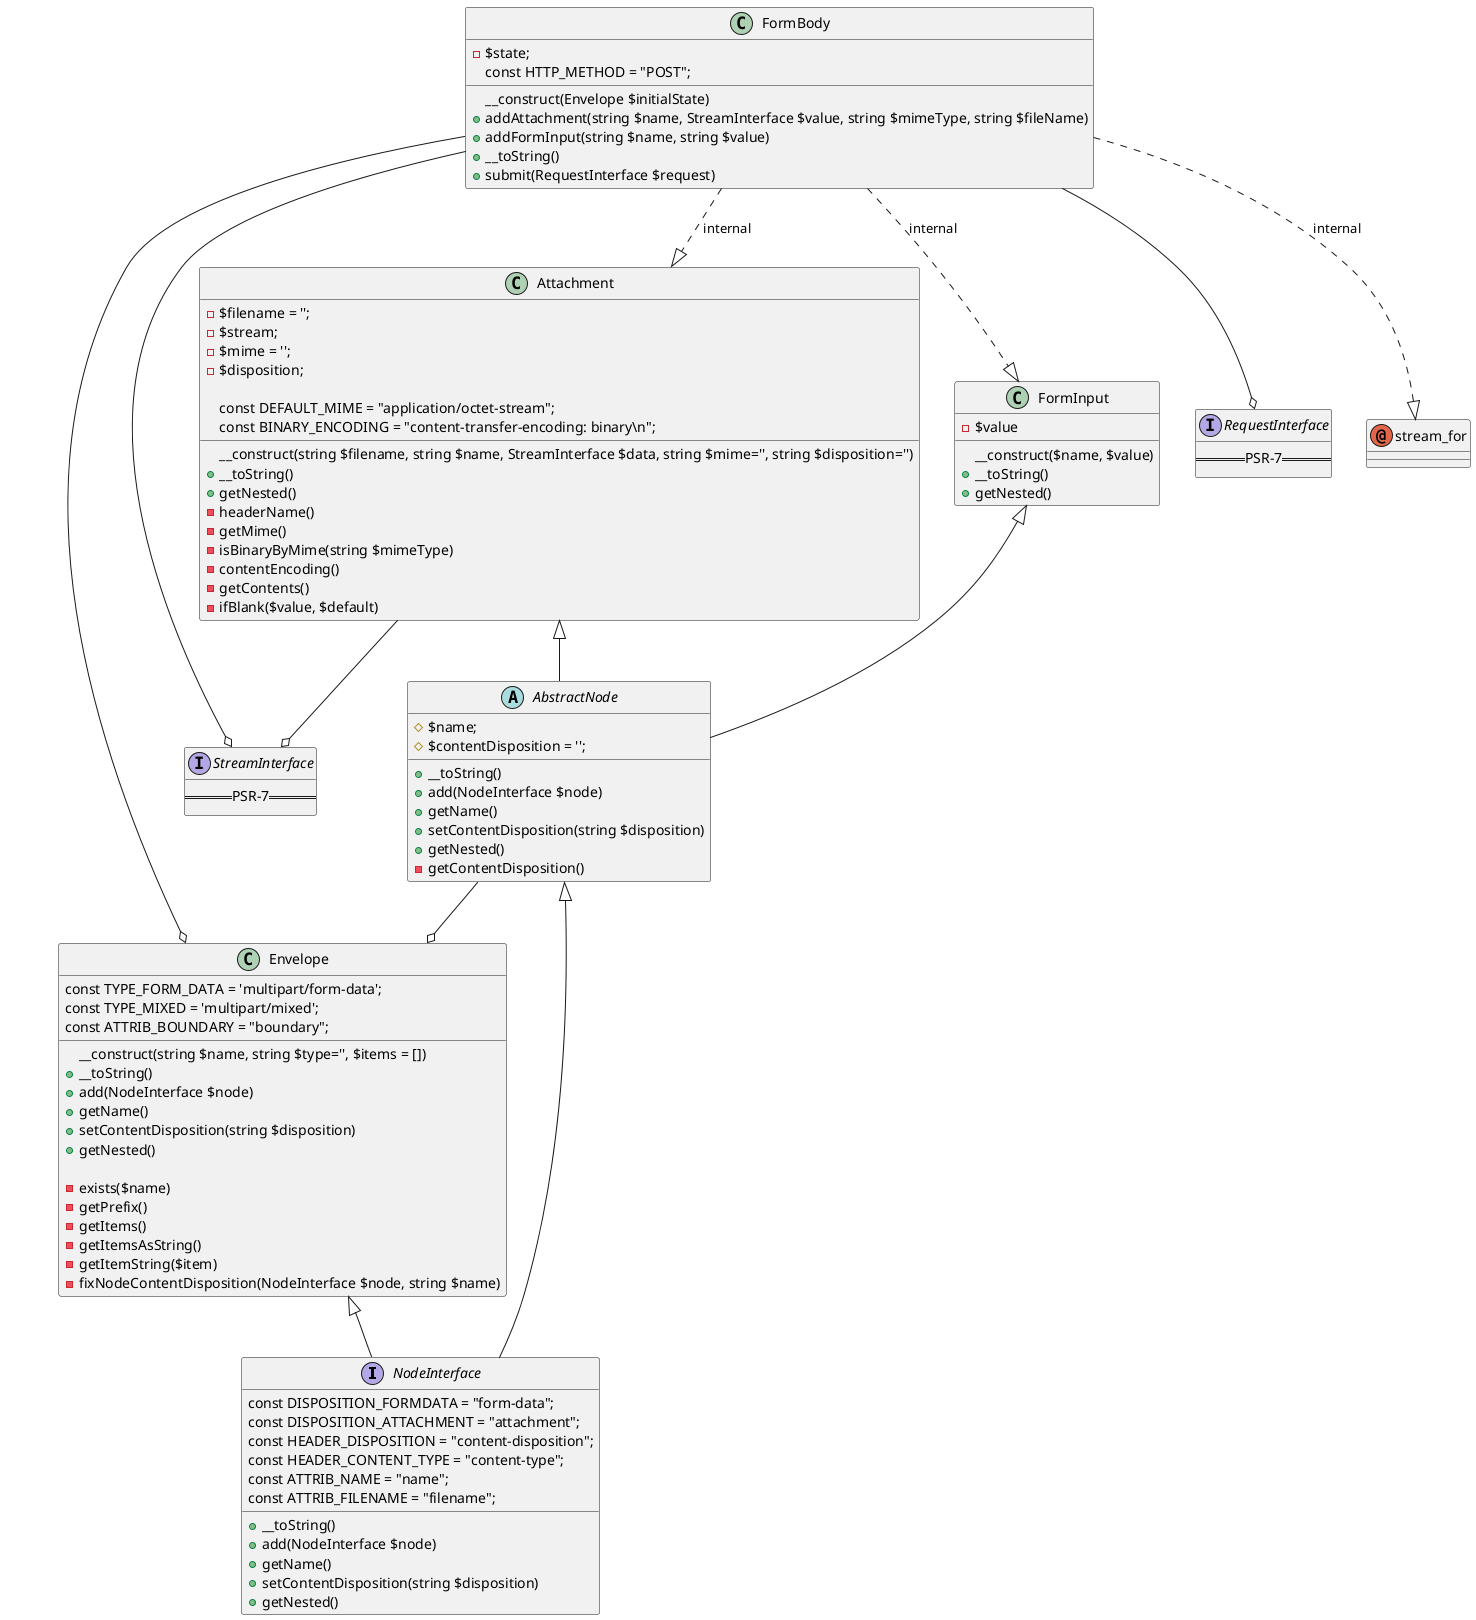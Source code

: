 @startuml
interface NodeInterface {
    const DISPOSITION_FORMDATA = "form-data";
    const DISPOSITION_ATTACHMENT = "attachment";
    const HEADER_DISPOSITION = "content-disposition";
    const HEADER_CONTENT_TYPE = "content-type";
    const ATTRIB_NAME = "name";
    const ATTRIB_FILENAME = "filename";

    +__toString()
    +add(NodeInterface $node)
    +getName()
    +setContentDisposition(string $disposition)
    +getNested()
}

interface StreamInterface {
==PSR-7==
}
interface RequestInterface {
==PSR-7==
}


abstract class AbstractNode {
    #$name;
    #$contentDisposition = '';
    +__toString()
    +add(NodeInterface $node)
    +getName()
    +setContentDisposition(string $disposition)
    +getNested()
    -getContentDisposition()
}

AbstractNode <|-- NodeInterface
AbstractNode --o Envelope

class Envelope {
    const TYPE_FORM_DATA = 'multipart/form-data';
    const TYPE_MIXED = 'multipart/mixed';
    const ATTRIB_BOUNDARY = "boundary";

    __construct(string $name, string $type='', $items = [])
    +__toString()
    +add(NodeInterface $node)
    +getName()
    +setContentDisposition(string $disposition)
    +getNested()

    -exists($name)
    -getPrefix()
    -getItems()
    -getItemsAsString()
    -getItemString($item)
    -fixNodeContentDisposition(NodeInterface $node, string $name)
}
Envelope <|-- NodeInterface

class Attachment {
    -$filename = '';
    -$stream;
    -$mime = '';
    -$disposition;

    const DEFAULT_MIME = "application/octet-stream";
    const BINARY_ENCODING = "content-transfer-encoding: binary\\n";

    __construct(string $filename, string $name, StreamInterface $data, string $mime='', string $disposition='')
    +__toString()
    +getNested()
    -headerName()
    -getMime()
    -isBinaryByMime(string $mimeType)
    -contentEncoding()
    -getContents()
    -ifBlank($value, $default)
}
Attachment <|-- AbstractNode
Attachment --o StreamInterface
class FormInput {
    -$value
    __construct($name, $value)
    +__toString()
    +getNested()
}
FormInput <|-- AbstractNode

annotation stream_for

class FormBody {
    -$state;
    const HTTP_METHOD = "POST";

    __construct(Envelope $initialState)
    +addAttachment(string $name, StreamInterface $value, string $mimeType, string $fileName)
    +addFormInput(string $name, string $value)
    +__toString()
    +submit(RequestInterface $request)
}
FormBody ..|> FormInput : internal
FormBody ..|> Attachment : internal
FormBody ..|> stream_for : internal
FormBody --o Envelope
FormBody --o StreamInterface
FormBody --o RequestInterface
@enduml

